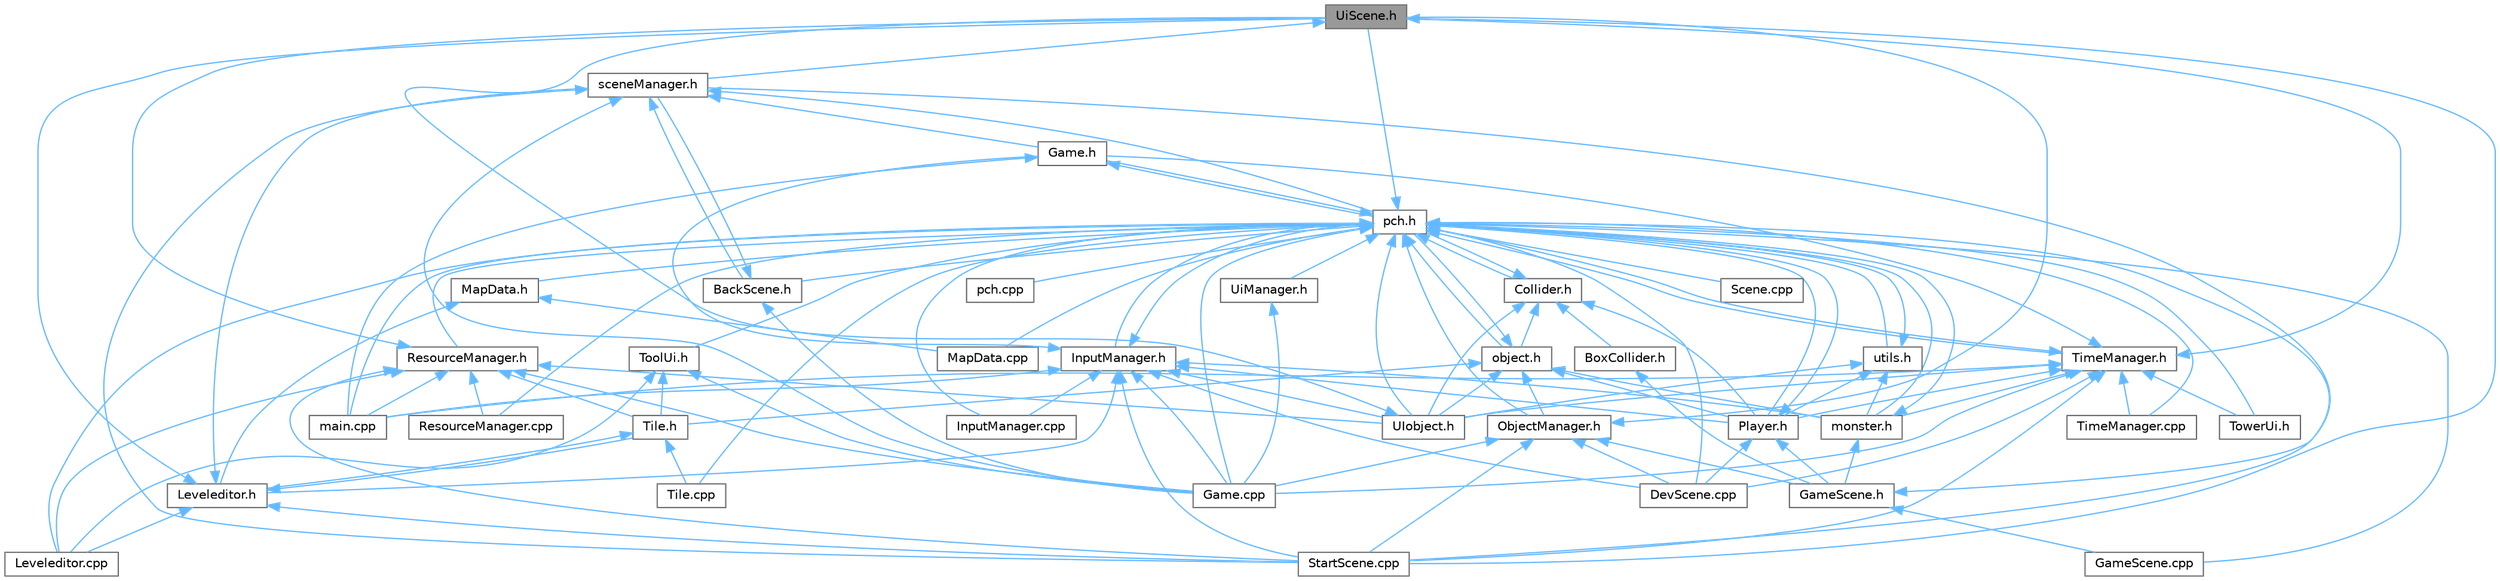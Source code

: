 digraph "UiScene.h"
{
 // LATEX_PDF_SIZE
  bgcolor="transparent";
  edge [fontname=Helvetica,fontsize=10,labelfontname=Helvetica,labelfontsize=10];
  node [fontname=Helvetica,fontsize=10,shape=box,height=0.2,width=0.4];
  Node1 [id="Node000001",label="UiScene.h",height=0.2,width=0.4,color="gray40", fillcolor="grey60", style="filled", fontcolor="black",tooltip=" "];
  Node1 -> Node2 [id="edge1_Node000001_Node000002",dir="back",color="steelblue1",style="solid",tooltip=" "];
  Node2 [id="Node000002",label="StartScene.cpp",height=0.2,width=0.4,color="grey40", fillcolor="white", style="filled",URL="$_start_scene_8cpp.html",tooltip=" "];
  Node1 -> Node3 [id="edge2_Node000001_Node000003",dir="back",color="steelblue1",style="solid",tooltip=" "];
  Node3 [id="Node000003",label="sceneManager.h",height=0.2,width=0.4,color="grey40", fillcolor="white", style="filled",URL="$scene_manager_8h.html",tooltip=" "];
  Node3 -> Node4 [id="edge3_Node000003_Node000004",dir="back",color="steelblue1",style="solid",tooltip=" "];
  Node4 [id="Node000004",label="BackScene.h",height=0.2,width=0.4,color="grey40", fillcolor="white", style="filled",URL="$_back_scene_8h.html",tooltip=" "];
  Node4 -> Node5 [id="edge4_Node000004_Node000005",dir="back",color="steelblue1",style="solid",tooltip=" "];
  Node5 [id="Node000005",label="Game.cpp",height=0.2,width=0.4,color="grey40", fillcolor="white", style="filled",URL="$_game_8cpp.html",tooltip=" "];
  Node4 -> Node3 [id="edge5_Node000004_Node000003",dir="back",color="steelblue1",style="solid",tooltip=" "];
  Node3 -> Node5 [id="edge6_Node000003_Node000005",dir="back",color="steelblue1",style="solid",tooltip=" "];
  Node3 -> Node6 [id="edge7_Node000003_Node000006",dir="back",color="steelblue1",style="solid",tooltip=" "];
  Node6 [id="Node000006",label="Game.h",height=0.2,width=0.4,color="grey40", fillcolor="white", style="filled",URL="$_game_8h.html",tooltip=" "];
  Node6 -> Node7 [id="edge8_Node000006_Node000007",dir="back",color="steelblue1",style="solid",tooltip=" "];
  Node7 [id="Node000007",label="main.cpp",height=0.2,width=0.4,color="grey40", fillcolor="white", style="filled",URL="$main_8cpp.html",tooltip=" "];
  Node6 -> Node8 [id="edge9_Node000006_Node000008",dir="back",color="steelblue1",style="solid",tooltip=" "];
  Node8 [id="Node000008",label="pch.h",height=0.2,width=0.4,color="grey40", fillcolor="white", style="filled",URL="$pch_8h.html",tooltip=" "];
  Node8 -> Node4 [id="edge10_Node000008_Node000004",dir="back",color="steelblue1",style="solid",tooltip=" "];
  Node8 -> Node9 [id="edge11_Node000008_Node000009",dir="back",color="steelblue1",style="solid",tooltip=" "];
  Node9 [id="Node000009",label="Collider.h",height=0.2,width=0.4,color="grey40", fillcolor="white", style="filled",URL="$_collider_8h.html",tooltip=" "];
  Node9 -> Node10 [id="edge12_Node000009_Node000010",dir="back",color="steelblue1",style="solid",tooltip=" "];
  Node10 [id="Node000010",label="BoxCollider.h",height=0.2,width=0.4,color="grey40", fillcolor="white", style="filled",URL="$_box_collider_8h.html",tooltip=" "];
  Node10 -> Node11 [id="edge13_Node000010_Node000011",dir="back",color="steelblue1",style="solid",tooltip=" "];
  Node11 [id="Node000011",label="GameScene.h",height=0.2,width=0.4,color="grey40", fillcolor="white", style="filled",URL="$_game_scene_8h.html",tooltip=" "];
  Node11 -> Node12 [id="edge14_Node000011_Node000012",dir="back",color="steelblue1",style="solid",tooltip=" "];
  Node12 [id="Node000012",label="GameScene.cpp",height=0.2,width=0.4,color="grey40", fillcolor="white", style="filled",URL="$_game_scene_8cpp.html",tooltip=" "];
  Node11 -> Node3 [id="edge15_Node000011_Node000003",dir="back",color="steelblue1",style="solid",tooltip=" "];
  Node9 -> Node13 [id="edge16_Node000009_Node000013",dir="back",color="steelblue1",style="solid",tooltip=" "];
  Node13 [id="Node000013",label="Player.h",height=0.2,width=0.4,color="grey40", fillcolor="white", style="filled",URL="$_player_8h.html",tooltip=" "];
  Node13 -> Node14 [id="edge17_Node000013_Node000014",dir="back",color="steelblue1",style="solid",tooltip=" "];
  Node14 [id="Node000014",label="DevScene.cpp",height=0.2,width=0.4,color="grey40", fillcolor="white", style="filled",URL="$_dev_scene_8cpp.html",tooltip=" "];
  Node13 -> Node11 [id="edge18_Node000013_Node000011",dir="back",color="steelblue1",style="solid",tooltip=" "];
  Node13 -> Node8 [id="edge19_Node000013_Node000008",dir="back",color="steelblue1",style="solid",tooltip=" "];
  Node9 -> Node15 [id="edge20_Node000009_Node000015",dir="back",color="steelblue1",style="solid",tooltip=" "];
  Node15 [id="Node000015",label="UIobject.h",height=0.2,width=0.4,color="grey40", fillcolor="white", style="filled",URL="$_u_iobject_8h.html",tooltip=" "];
  Node15 -> Node1 [id="edge21_Node000015_Node000001",dir="back",color="steelblue1",style="solid",tooltip=" "];
  Node9 -> Node16 [id="edge22_Node000009_Node000016",dir="back",color="steelblue1",style="solid",tooltip=" "];
  Node16 [id="Node000016",label="object.h",height=0.2,width=0.4,color="grey40", fillcolor="white", style="filled",URL="$object_8h.html",tooltip=" "];
  Node16 -> Node17 [id="edge23_Node000016_Node000017",dir="back",color="steelblue1",style="solid",tooltip=" "];
  Node17 [id="Node000017",label="ObjectManager.h",height=0.2,width=0.4,color="grey40", fillcolor="white", style="filled",URL="$_object_manager_8h.html",tooltip=" "];
  Node17 -> Node14 [id="edge24_Node000017_Node000014",dir="back",color="steelblue1",style="solid",tooltip=" "];
  Node17 -> Node5 [id="edge25_Node000017_Node000005",dir="back",color="steelblue1",style="solid",tooltip=" "];
  Node17 -> Node11 [id="edge26_Node000017_Node000011",dir="back",color="steelblue1",style="solid",tooltip=" "];
  Node17 -> Node2 [id="edge27_Node000017_Node000002",dir="back",color="steelblue1",style="solid",tooltip=" "];
  Node17 -> Node1 [id="edge28_Node000017_Node000001",dir="back",color="steelblue1",style="solid",tooltip=" "];
  Node16 -> Node13 [id="edge29_Node000016_Node000013",dir="back",color="steelblue1",style="solid",tooltip=" "];
  Node16 -> Node18 [id="edge30_Node000016_Node000018",dir="back",color="steelblue1",style="solid",tooltip=" "];
  Node18 [id="Node000018",label="Tile.h",height=0.2,width=0.4,color="grey40", fillcolor="white", style="filled",URL="$_tile_8h.html",tooltip=" "];
  Node18 -> Node19 [id="edge31_Node000018_Node000019",dir="back",color="steelblue1",style="solid",tooltip=" "];
  Node19 [id="Node000019",label="Leveleditor.h",height=0.2,width=0.4,color="grey40", fillcolor="white", style="filled",URL="$_leveleditor_8h.html",tooltip=" "];
  Node19 -> Node20 [id="edge32_Node000019_Node000020",dir="back",color="steelblue1",style="solid",tooltip=" "];
  Node20 [id="Node000020",label="Leveleditor.cpp",height=0.2,width=0.4,color="grey40", fillcolor="white", style="filled",URL="$_leveleditor_8cpp.html",tooltip=" "];
  Node19 -> Node2 [id="edge33_Node000019_Node000002",dir="back",color="steelblue1",style="solid",tooltip=" "];
  Node19 -> Node18 [id="edge34_Node000019_Node000018",dir="back",color="steelblue1",style="solid",tooltip=" "];
  Node19 -> Node1 [id="edge35_Node000019_Node000001",dir="back",color="steelblue1",style="solid",tooltip=" "];
  Node19 -> Node3 [id="edge36_Node000019_Node000003",dir="back",color="steelblue1",style="solid",tooltip=" "];
  Node18 -> Node21 [id="edge37_Node000018_Node000021",dir="back",color="steelblue1",style="solid",tooltip=" "];
  Node21 [id="Node000021",label="Tile.cpp",height=0.2,width=0.4,color="grey40", fillcolor="white", style="filled",URL="$_tile_8cpp.html",tooltip=" "];
  Node16 -> Node15 [id="edge38_Node000016_Node000015",dir="back",color="steelblue1",style="solid",tooltip=" "];
  Node16 -> Node22 [id="edge39_Node000016_Node000022",dir="back",color="steelblue1",style="solid",tooltip=" "];
  Node22 [id="Node000022",label="monster.h",height=0.2,width=0.4,color="grey40", fillcolor="white", style="filled",URL="$monster_8h.html",tooltip=" "];
  Node22 -> Node11 [id="edge40_Node000022_Node000011",dir="back",color="steelblue1",style="solid",tooltip=" "];
  Node22 -> Node8 [id="edge41_Node000022_Node000008",dir="back",color="steelblue1",style="solid",tooltip=" "];
  Node16 -> Node8 [id="edge42_Node000016_Node000008",dir="back",color="steelblue1",style="solid",tooltip=" "];
  Node9 -> Node8 [id="edge43_Node000009_Node000008",dir="back",color="steelblue1",style="solid",tooltip=" "];
  Node8 -> Node14 [id="edge44_Node000008_Node000014",dir="back",color="steelblue1",style="solid",tooltip=" "];
  Node8 -> Node5 [id="edge45_Node000008_Node000005",dir="back",color="steelblue1",style="solid",tooltip=" "];
  Node8 -> Node6 [id="edge46_Node000008_Node000006",dir="back",color="steelblue1",style="solid",tooltip=" "];
  Node8 -> Node12 [id="edge47_Node000008_Node000012",dir="back",color="steelblue1",style="solid",tooltip=" "];
  Node8 -> Node23 [id="edge48_Node000008_Node000023",dir="back",color="steelblue1",style="solid",tooltip=" "];
  Node23 [id="Node000023",label="InputManager.cpp",height=0.2,width=0.4,color="grey40", fillcolor="white", style="filled",URL="$_input_manager_8cpp.html",tooltip=" "];
  Node8 -> Node24 [id="edge49_Node000008_Node000024",dir="back",color="steelblue1",style="solid",tooltip=" "];
  Node24 [id="Node000024",label="InputManager.h",height=0.2,width=0.4,color="grey40", fillcolor="white", style="filled",URL="$_input_manager_8h.html",tooltip=" "];
  Node24 -> Node14 [id="edge50_Node000024_Node000014",dir="back",color="steelblue1",style="solid",tooltip=" "];
  Node24 -> Node5 [id="edge51_Node000024_Node000005",dir="back",color="steelblue1",style="solid",tooltip=" "];
  Node24 -> Node6 [id="edge52_Node000024_Node000006",dir="back",color="steelblue1",style="solid",tooltip=" "];
  Node24 -> Node23 [id="edge53_Node000024_Node000023",dir="back",color="steelblue1",style="solid",tooltip=" "];
  Node24 -> Node19 [id="edge54_Node000024_Node000019",dir="back",color="steelblue1",style="solid",tooltip=" "];
  Node24 -> Node13 [id="edge55_Node000024_Node000013",dir="back",color="steelblue1",style="solid",tooltip=" "];
  Node24 -> Node2 [id="edge56_Node000024_Node000002",dir="back",color="steelblue1",style="solid",tooltip=" "];
  Node24 -> Node15 [id="edge57_Node000024_Node000015",dir="back",color="steelblue1",style="solid",tooltip=" "];
  Node24 -> Node7 [id="edge58_Node000024_Node000007",dir="back",color="steelblue1",style="solid",tooltip=" "];
  Node24 -> Node22 [id="edge59_Node000024_Node000022",dir="back",color="steelblue1",style="solid",tooltip=" "];
  Node24 -> Node8 [id="edge60_Node000024_Node000008",dir="back",color="steelblue1",style="solid",tooltip=" "];
  Node8 -> Node20 [id="edge61_Node000008_Node000020",dir="back",color="steelblue1",style="solid",tooltip=" "];
  Node8 -> Node25 [id="edge62_Node000008_Node000025",dir="back",color="steelblue1",style="solid",tooltip=" "];
  Node25 [id="Node000025",label="MapData.cpp",height=0.2,width=0.4,color="grey40", fillcolor="white", style="filled",URL="$_map_data_8cpp.html",tooltip=" "];
  Node8 -> Node26 [id="edge63_Node000008_Node000026",dir="back",color="steelblue1",style="solid",tooltip=" "];
  Node26 [id="Node000026",label="MapData.h",height=0.2,width=0.4,color="grey40", fillcolor="white", style="filled",URL="$_map_data_8h.html",tooltip=" "];
  Node26 -> Node19 [id="edge64_Node000026_Node000019",dir="back",color="steelblue1",style="solid",tooltip=" "];
  Node26 -> Node25 [id="edge65_Node000026_Node000025",dir="back",color="steelblue1",style="solid",tooltip=" "];
  Node8 -> Node17 [id="edge66_Node000008_Node000017",dir="back",color="steelblue1",style="solid",tooltip=" "];
  Node8 -> Node13 [id="edge67_Node000008_Node000013",dir="back",color="steelblue1",style="solid",tooltip=" "];
  Node8 -> Node27 [id="edge68_Node000008_Node000027",dir="back",color="steelblue1",style="solid",tooltip=" "];
  Node27 [id="Node000027",label="ResourceManager.cpp",height=0.2,width=0.4,color="grey40", fillcolor="white", style="filled",URL="$_resource_manager_8cpp.html",tooltip=" "];
  Node8 -> Node28 [id="edge69_Node000008_Node000028",dir="back",color="steelblue1",style="solid",tooltip=" "];
  Node28 [id="Node000028",label="ResourceManager.h",height=0.2,width=0.4,color="grey40", fillcolor="white", style="filled",URL="$_resource_manager_8h.html",tooltip=" "];
  Node28 -> Node5 [id="edge70_Node000028_Node000005",dir="back",color="steelblue1",style="solid",tooltip=" "];
  Node28 -> Node20 [id="edge71_Node000028_Node000020",dir="back",color="steelblue1",style="solid",tooltip=" "];
  Node28 -> Node27 [id="edge72_Node000028_Node000027",dir="back",color="steelblue1",style="solid",tooltip=" "];
  Node28 -> Node2 [id="edge73_Node000028_Node000002",dir="back",color="steelblue1",style="solid",tooltip=" "];
  Node28 -> Node18 [id="edge74_Node000028_Node000018",dir="back",color="steelblue1",style="solid",tooltip=" "];
  Node28 -> Node15 [id="edge75_Node000028_Node000015",dir="back",color="steelblue1",style="solid",tooltip=" "];
  Node28 -> Node1 [id="edge76_Node000028_Node000001",dir="back",color="steelblue1",style="solid",tooltip=" "];
  Node28 -> Node7 [id="edge77_Node000028_Node000007",dir="back",color="steelblue1",style="solid",tooltip=" "];
  Node8 -> Node29 [id="edge78_Node000008_Node000029",dir="back",color="steelblue1",style="solid",tooltip=" "];
  Node29 [id="Node000029",label="Scene.cpp",height=0.2,width=0.4,color="grey40", fillcolor="white", style="filled",URL="$_scene_8cpp.html",tooltip=" "];
  Node8 -> Node2 [id="edge79_Node000008_Node000002",dir="back",color="steelblue1",style="solid",tooltip=" "];
  Node8 -> Node21 [id="edge80_Node000008_Node000021",dir="back",color="steelblue1",style="solid",tooltip=" "];
  Node8 -> Node30 [id="edge81_Node000008_Node000030",dir="back",color="steelblue1",style="solid",tooltip=" "];
  Node30 [id="Node000030",label="TimeManager.cpp",height=0.2,width=0.4,color="grey40", fillcolor="white", style="filled",URL="$_time_manager_8cpp.html",tooltip=" "];
  Node8 -> Node31 [id="edge82_Node000008_Node000031",dir="back",color="steelblue1",style="solid",tooltip=" "];
  Node31 [id="Node000031",label="TimeManager.h",height=0.2,width=0.4,color="grey40", fillcolor="white", style="filled",URL="$_time_manager_8h.html",tooltip=" "];
  Node31 -> Node14 [id="edge83_Node000031_Node000014",dir="back",color="steelblue1",style="solid",tooltip=" "];
  Node31 -> Node5 [id="edge84_Node000031_Node000005",dir="back",color="steelblue1",style="solid",tooltip=" "];
  Node31 -> Node6 [id="edge85_Node000031_Node000006",dir="back",color="steelblue1",style="solid",tooltip=" "];
  Node31 -> Node13 [id="edge86_Node000031_Node000013",dir="back",color="steelblue1",style="solid",tooltip=" "];
  Node31 -> Node2 [id="edge87_Node000031_Node000002",dir="back",color="steelblue1",style="solid",tooltip=" "];
  Node31 -> Node30 [id="edge88_Node000031_Node000030",dir="back",color="steelblue1",style="solid",tooltip=" "];
  Node31 -> Node32 [id="edge89_Node000031_Node000032",dir="back",color="steelblue1",style="solid",tooltip=" "];
  Node32 [id="Node000032",label="TowerUi.h",height=0.2,width=0.4,color="grey40", fillcolor="white", style="filled",URL="$_tower_ui_8h.html",tooltip=" "];
  Node31 -> Node15 [id="edge90_Node000031_Node000015",dir="back",color="steelblue1",style="solid",tooltip=" "];
  Node31 -> Node1 [id="edge91_Node000031_Node000001",dir="back",color="steelblue1",style="solid",tooltip=" "];
  Node31 -> Node7 [id="edge92_Node000031_Node000007",dir="back",color="steelblue1",style="solid",tooltip=" "];
  Node31 -> Node22 [id="edge93_Node000031_Node000022",dir="back",color="steelblue1",style="solid",tooltip=" "];
  Node31 -> Node8 [id="edge94_Node000031_Node000008",dir="back",color="steelblue1",style="solid",tooltip=" "];
  Node8 -> Node33 [id="edge95_Node000008_Node000033",dir="back",color="steelblue1",style="solid",tooltip=" "];
  Node33 [id="Node000033",label="ToolUi.h",height=0.2,width=0.4,color="grey40", fillcolor="white", style="filled",URL="$_tool_ui_8h.html",tooltip=" "];
  Node33 -> Node5 [id="edge96_Node000033_Node000005",dir="back",color="steelblue1",style="solid",tooltip=" "];
  Node33 -> Node20 [id="edge97_Node000033_Node000020",dir="back",color="steelblue1",style="solid",tooltip=" "];
  Node33 -> Node18 [id="edge98_Node000033_Node000018",dir="back",color="steelblue1",style="solid",tooltip=" "];
  Node8 -> Node32 [id="edge99_Node000008_Node000032",dir="back",color="steelblue1",style="solid",tooltip=" "];
  Node8 -> Node15 [id="edge100_Node000008_Node000015",dir="back",color="steelblue1",style="solid",tooltip=" "];
  Node8 -> Node34 [id="edge101_Node000008_Node000034",dir="back",color="steelblue1",style="solid",tooltip=" "];
  Node34 [id="Node000034",label="UiManager.h",height=0.2,width=0.4,color="grey40", fillcolor="white", style="filled",URL="$_ui_manager_8h.html",tooltip=" "];
  Node34 -> Node5 [id="edge102_Node000034_Node000005",dir="back",color="steelblue1",style="solid",tooltip=" "];
  Node8 -> Node1 [id="edge103_Node000008_Node000001",dir="back",color="steelblue1",style="solid",tooltip=" "];
  Node8 -> Node7 [id="edge104_Node000008_Node000007",dir="back",color="steelblue1",style="solid",tooltip=" "];
  Node8 -> Node22 [id="edge105_Node000008_Node000022",dir="back",color="steelblue1",style="solid",tooltip=" "];
  Node8 -> Node16 [id="edge106_Node000008_Node000016",dir="back",color="steelblue1",style="solid",tooltip=" "];
  Node8 -> Node35 [id="edge107_Node000008_Node000035",dir="back",color="steelblue1",style="solid",tooltip=" "];
  Node35 [id="Node000035",label="pch.cpp",height=0.2,width=0.4,color="grey40", fillcolor="white", style="filled",URL="$pch_8cpp.html",tooltip=" "];
  Node8 -> Node36 [id="edge108_Node000008_Node000036",dir="back",color="steelblue1",style="solid",tooltip=" "];
  Node36 [id="Node000036",label="utils.h",height=0.2,width=0.4,color="grey40", fillcolor="white", style="filled",URL="$utils_8h.html",tooltip=" "];
  Node36 -> Node13 [id="edge109_Node000036_Node000013",dir="back",color="steelblue1",style="solid",tooltip=" "];
  Node36 -> Node15 [id="edge110_Node000036_Node000015",dir="back",color="steelblue1",style="solid",tooltip=" "];
  Node36 -> Node22 [id="edge111_Node000036_Node000022",dir="back",color="steelblue1",style="solid",tooltip=" "];
  Node36 -> Node8 [id="edge112_Node000036_Node000008",dir="back",color="steelblue1",style="solid",tooltip=" "];
  Node3 -> Node2 [id="edge113_Node000003_Node000002",dir="back",color="steelblue1",style="solid",tooltip=" "];
  Node3 -> Node8 [id="edge114_Node000003_Node000008",dir="back",color="steelblue1",style="solid",tooltip=" "];
}

